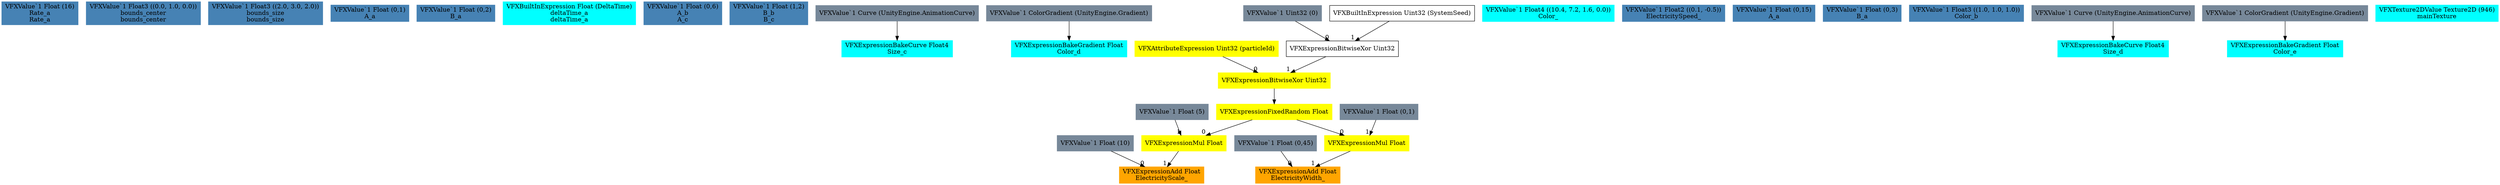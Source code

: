 digraph G {
node0 [shape="box" color="steelblue" style="filled" label="VFXValue`1 Float (16)
Rate_a
Rate_a"]
node1 [shape="box" color="steelblue" style="filled" label="VFXValue`1 Float3 ((0.0, 1.0, 0.0))
bounds_center
bounds_center"]
node2 [shape="box" color="steelblue" style="filled" label="VFXValue`1 Float3 ((2.0, 3.0, 2.0))
bounds_size
bounds_size"]
node3 [shape="box" color="steelblue" style="filled" label="VFXValue`1 Float (0,1)
A_a"]
node4 [shape="box" color="steelblue" style="filled" label="VFXValue`1 Float (0,2)
B_a"]
node5 [shape="box" color="cyan" style="filled" label="VFXBuiltInExpression Float (DeltaTime)
deltaTime_a
deltaTime_a"]
node6 [shape="box" color="steelblue" style="filled" label="VFXValue`1 Float (0,6)
A_b
A_c"]
node7 [shape="box" color="steelblue" style="filled" label="VFXValue`1 Float (1,2)
B_b
B_c"]
node8 [shape="box" color="cyan" style="filled" label="VFXExpressionBakeCurve Float4
Size_c"]
node9 [shape="box" color="lightslategray" style="filled" label="VFXValue`1 Curve (UnityEngine.AnimationCurve)"]
node10 [shape="box" color="cyan" style="filled" label="VFXExpressionBakeGradient Float
Color_d"]
node11 [shape="box" color="lightslategray" style="filled" label="VFXValue`1 ColorGradient (UnityEngine.Gradient)"]
node12 [shape="box" color="orange" style="filled" label="VFXExpressionAdd Float
ElectricityScale_"]
node13 [shape="box" color="lightslategray" style="filled" label="VFXValue`1 Float (10)"]
node14 [shape="box" color="yellow" style="filled" label="VFXExpressionMul Float"]
node15 [shape="box" color="yellow" style="filled" label="VFXExpressionFixedRandom Float"]
node16 [shape="box" color="yellow" style="filled" label="VFXExpressionBitwiseXor Uint32"]
node17 [shape="box" color="yellow" style="filled" label="VFXAttributeExpression Uint32 (particleId)"]
node18 [shape="box" label="VFXExpressionBitwiseXor Uint32"]
node19 [shape="box" color="lightslategray" style="filled" label="VFXValue`1 Uint32 (0)"]
node20 [shape="box" label="VFXBuiltInExpression Uint32 (SystemSeed)"]
node21 [shape="box" color="lightslategray" style="filled" label="VFXValue`1 Float (5)"]
node22 [shape="box" color="cyan" style="filled" label="VFXValue`1 Float4 ((10.4, 7.2, 1.6, 0.0))
Color_"]
node23 [shape="box" color="orange" style="filled" label="VFXExpressionAdd Float
ElectricityWidth_"]
node24 [shape="box" color="lightslategray" style="filled" label="VFXValue`1 Float (0,45)"]
node25 [shape="box" color="yellow" style="filled" label="VFXExpressionMul Float"]
node26 [shape="box" color="lightslategray" style="filled" label="VFXValue`1 Float (0,1)"]
node27 [shape="box" color="steelblue" style="filled" label="VFXValue`1 Float2 ((0.1, -0.5))
ElectricitySpeed_"]
node28 [shape="box" color="steelblue" style="filled" label="VFXValue`1 Float (0,15)
A_a"]
node29 [shape="box" color="steelblue" style="filled" label="VFXValue`1 Float (0,3)
B_a"]
node30 [shape="box" color="steelblue" style="filled" label="VFXValue`1 Float3 ((1.0, 1.0, 1.0))
Color_b"]
node31 [shape="box" color="cyan" style="filled" label="VFXExpressionBakeCurve Float4
Size_d"]
node32 [shape="box" color="lightslategray" style="filled" label="VFXValue`1 Curve (UnityEngine.AnimationCurve)"]
node33 [shape="box" color="cyan" style="filled" label="VFXExpressionBakeGradient Float
Color_e"]
node34 [shape="box" color="lightslategray" style="filled" label="VFXValue`1 ColorGradient (UnityEngine.Gradient)"]
node35 [shape="box" color="cyan" style="filled" label="VFXTexture2DValue Texture2D (946)
mainTexture"]
node9 -> node8 
node11 -> node10 
node13 -> node12 [headlabel="0"]
node14 -> node12 [headlabel="1"]
node15 -> node14 [headlabel="0"]
node21 -> node14 [headlabel="1"]
node16 -> node15 
node17 -> node16 [headlabel="0"]
node18 -> node16 [headlabel="1"]
node19 -> node18 [headlabel="0"]
node20 -> node18 [headlabel="1"]
node24 -> node23 [headlabel="0"]
node25 -> node23 [headlabel="1"]
node15 -> node25 [headlabel="0"]
node26 -> node25 [headlabel="1"]
node32 -> node31 
node34 -> node33 
}
